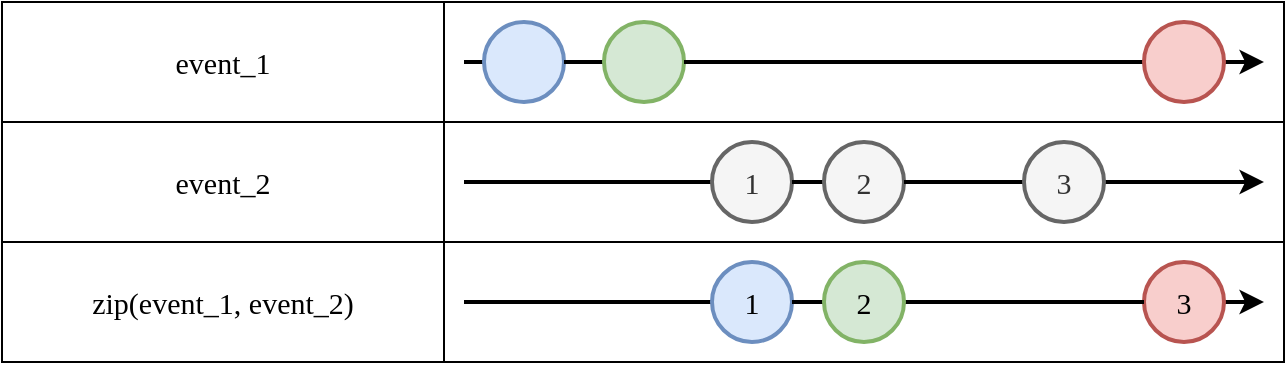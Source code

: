 <mxfile version="23.1.4" type="device">
  <diagram name="Page-1" id="dFmc4SeiALAdxSmlRPcr">
    <mxGraphModel dx="989" dy="520" grid="1" gridSize="10" guides="1" tooltips="1" connect="1" arrows="1" fold="1" page="1" pageScale="1" pageWidth="827" pageHeight="1169" math="0" shadow="0">
      <root>
        <mxCell id="0" />
        <mxCell id="1" parent="0" />
        <mxCell id="OYaM7oI7Gwu251D2yHhQ-25" value="" style="shape=table;startSize=0;container=1;collapsible=0;childLayout=tableLayout;fontSize=15;align=center;fontFamily=Lucida Console;strokeWidth=1;fillColor=none;" vertex="1" parent="1">
          <mxGeometry x="19" y="520" width="641" height="180" as="geometry" />
        </mxCell>
        <mxCell id="OYaM7oI7Gwu251D2yHhQ-43" style="shape=tableRow;horizontal=0;startSize=0;swimlaneHead=0;swimlaneBody=0;strokeColor=inherit;top=0;left=0;bottom=0;right=0;collapsible=0;dropTarget=0;fillColor=none;points=[[0,0.5],[1,0.5]];portConstraint=eastwest;fontSize=15;fontFamily=Lucida Console;strokeWidth=2;" vertex="1" parent="OYaM7oI7Gwu251D2yHhQ-25">
          <mxGeometry width="641" height="60" as="geometry" />
        </mxCell>
        <mxCell id="OYaM7oI7Gwu251D2yHhQ-44" value="event_1" style="shape=partialRectangle;html=1;whiteSpace=wrap;connectable=0;strokeColor=inherit;overflow=hidden;fillColor=none;top=0;left=0;bottom=0;right=0;pointerEvents=1;fontSize=15;fontFamily=Lucida Console;align=center;strokeWidth=2;" vertex="1" parent="OYaM7oI7Gwu251D2yHhQ-43">
          <mxGeometry width="221" height="60" as="geometry">
            <mxRectangle width="221" height="60" as="alternateBounds" />
          </mxGeometry>
        </mxCell>
        <mxCell id="OYaM7oI7Gwu251D2yHhQ-45" style="shape=partialRectangle;html=1;whiteSpace=wrap;connectable=0;strokeColor=inherit;overflow=hidden;fillColor=none;top=0;left=0;bottom=0;right=0;pointerEvents=1;fontSize=15;fontFamily=Lucida Console;align=center;strokeWidth=2;" vertex="1" parent="OYaM7oI7Gwu251D2yHhQ-43">
          <mxGeometry x="221" width="420" height="60" as="geometry">
            <mxRectangle width="420" height="60" as="alternateBounds" />
          </mxGeometry>
        </mxCell>
        <mxCell id="OYaM7oI7Gwu251D2yHhQ-26" value="" style="shape=tableRow;horizontal=0;startSize=0;swimlaneHead=0;swimlaneBody=0;strokeColor=inherit;top=0;left=0;bottom=0;right=0;collapsible=0;dropTarget=0;fillColor=none;points=[[0,0.5],[1,0.5]];portConstraint=eastwest;fontSize=15;fontFamily=Lucida Console;strokeWidth=2;" vertex="1" parent="OYaM7oI7Gwu251D2yHhQ-25">
          <mxGeometry y="60" width="641" height="60" as="geometry" />
        </mxCell>
        <mxCell id="OYaM7oI7Gwu251D2yHhQ-27" value="event_2" style="shape=partialRectangle;html=1;whiteSpace=wrap;connectable=0;strokeColor=inherit;overflow=hidden;fillColor=none;top=0;left=0;bottom=0;right=0;pointerEvents=1;fontSize=15;fontFamily=Lucida Console;align=center;strokeWidth=2;" vertex="1" parent="OYaM7oI7Gwu251D2yHhQ-26">
          <mxGeometry width="221" height="60" as="geometry">
            <mxRectangle width="221" height="60" as="alternateBounds" />
          </mxGeometry>
        </mxCell>
        <mxCell id="OYaM7oI7Gwu251D2yHhQ-28" value="" style="shape=partialRectangle;html=1;whiteSpace=wrap;connectable=0;strokeColor=inherit;overflow=hidden;fillColor=none;top=0;left=0;bottom=0;right=0;pointerEvents=1;fontSize=15;fontFamily=Lucida Console;align=center;strokeWidth=2;" vertex="1" parent="OYaM7oI7Gwu251D2yHhQ-26">
          <mxGeometry x="221" width="420" height="60" as="geometry">
            <mxRectangle width="420" height="60" as="alternateBounds" />
          </mxGeometry>
        </mxCell>
        <mxCell id="OYaM7oI7Gwu251D2yHhQ-30" value="" style="shape=tableRow;horizontal=0;startSize=0;swimlaneHead=0;swimlaneBody=0;strokeColor=inherit;top=0;left=0;bottom=0;right=0;collapsible=0;dropTarget=0;fillColor=none;points=[[0,0.5],[1,0.5]];portConstraint=eastwest;fontSize=15;fontFamily=Lucida Console;strokeWidth=2;" vertex="1" parent="OYaM7oI7Gwu251D2yHhQ-25">
          <mxGeometry y="120" width="641" height="60" as="geometry" />
        </mxCell>
        <mxCell id="OYaM7oI7Gwu251D2yHhQ-31" value="zip(event_1, event_2)" style="shape=partialRectangle;html=1;whiteSpace=wrap;connectable=0;strokeColor=inherit;overflow=hidden;fillColor=none;top=0;left=0;bottom=0;right=0;pointerEvents=1;fontSize=15;fontFamily=Lucida Console;align=center;strokeWidth=2;" vertex="1" parent="OYaM7oI7Gwu251D2yHhQ-30">
          <mxGeometry width="221" height="60" as="geometry">
            <mxRectangle width="221" height="60" as="alternateBounds" />
          </mxGeometry>
        </mxCell>
        <mxCell id="OYaM7oI7Gwu251D2yHhQ-32" value="" style="shape=partialRectangle;html=1;whiteSpace=wrap;connectable=0;strokeColor=inherit;overflow=hidden;fillColor=none;top=0;left=0;bottom=0;right=0;pointerEvents=1;fontSize=15;fontFamily=Lucida Console;align=center;strokeWidth=2;" vertex="1" parent="OYaM7oI7Gwu251D2yHhQ-30">
          <mxGeometry x="221" width="420" height="60" as="geometry">
            <mxRectangle width="420" height="60" as="alternateBounds" />
          </mxGeometry>
        </mxCell>
        <mxCell id="OYaM7oI7Gwu251D2yHhQ-38" value="" style="group;fontFamily=Lucida Console;fontSize=15;strokeWidth=2;" vertex="1" connectable="0" parent="1">
          <mxGeometry x="250" y="650" width="400" height="40" as="geometry" />
        </mxCell>
        <mxCell id="OYaM7oI7Gwu251D2yHhQ-2" value="" style="endArrow=classic;html=1;rounded=0;endFill=1;fontFamily=Lucida Console;fontSize=15;strokeWidth=2;" edge="1" parent="OYaM7oI7Gwu251D2yHhQ-38" source="OYaM7oI7Gwu251D2yHhQ-19">
          <mxGeometry width="50" height="50" relative="1" as="geometry">
            <mxPoint y="20" as="sourcePoint" />
            <mxPoint x="400" y="20" as="targetPoint" />
          </mxGeometry>
        </mxCell>
        <mxCell id="OYaM7oI7Gwu251D2yHhQ-16" value="" style="endArrow=none;html=1;rounded=0;endFill=0;fontFamily=Lucida Console;fontSize=15;strokeWidth=2;" edge="1" parent="OYaM7oI7Gwu251D2yHhQ-38" target="OYaM7oI7Gwu251D2yHhQ-15">
          <mxGeometry width="50" height="50" relative="1" as="geometry">
            <mxPoint y="20" as="sourcePoint" />
            <mxPoint x="400" y="20" as="targetPoint" />
          </mxGeometry>
        </mxCell>
        <mxCell id="OYaM7oI7Gwu251D2yHhQ-15" value="1" style="ellipse;whiteSpace=wrap;html=1;aspect=fixed;fillColor=#dae8fc;strokeColor=#6c8ebf;fontSize=15;fontFamily=Lucida Console;strokeWidth=2;" vertex="1" parent="OYaM7oI7Gwu251D2yHhQ-38">
          <mxGeometry x="124" width="40" height="40" as="geometry" />
        </mxCell>
        <mxCell id="OYaM7oI7Gwu251D2yHhQ-19" value="3" style="ellipse;whiteSpace=wrap;html=1;aspect=fixed;fillColor=#f8cecc;strokeColor=#b85450;fontSize=15;fontFamily=Lucida Console;strokeWidth=2;" vertex="1" parent="OYaM7oI7Gwu251D2yHhQ-38">
          <mxGeometry x="340" width="40" height="40" as="geometry" />
        </mxCell>
        <mxCell id="OYaM7oI7Gwu251D2yHhQ-21" value="" style="endArrow=none;html=1;rounded=0;endFill=0;fontFamily=Lucida Console;fontSize=15;strokeWidth=2;" edge="1" parent="OYaM7oI7Gwu251D2yHhQ-38" source="OYaM7oI7Gwu251D2yHhQ-15">
          <mxGeometry width="50" height="50" relative="1" as="geometry">
            <mxPoint x="80" y="20" as="sourcePoint" />
            <mxPoint x="270" y="20" as="targetPoint" />
          </mxGeometry>
        </mxCell>
        <mxCell id="OYaM7oI7Gwu251D2yHhQ-20" value="" style="endArrow=none;html=1;rounded=0;endFill=0;fontFamily=Lucida Console;fontSize=15;strokeWidth=2;" edge="1" parent="OYaM7oI7Gwu251D2yHhQ-38" target="OYaM7oI7Gwu251D2yHhQ-19">
          <mxGeometry width="50" height="50" relative="1" as="geometry">
            <mxPoint x="270" y="20" as="sourcePoint" />
            <mxPoint x="400" y="20" as="targetPoint" />
          </mxGeometry>
        </mxCell>
        <mxCell id="OYaM7oI7Gwu251D2yHhQ-59" value="2" style="ellipse;whiteSpace=wrap;html=1;aspect=fixed;fillColor=#d5e8d4;strokeColor=#82b366;fontSize=15;fontFamily=Lucida Console;strokeWidth=2;" vertex="1" parent="OYaM7oI7Gwu251D2yHhQ-38">
          <mxGeometry x="180" width="40" height="40" as="geometry" />
        </mxCell>
        <mxCell id="OYaM7oI7Gwu251D2yHhQ-39" value="" style="group;fontFamily=Lucida Console;fontSize=15;strokeWidth=2;" vertex="1" connectable="0" parent="1">
          <mxGeometry x="250" y="590" width="400" height="40" as="geometry" />
        </mxCell>
        <mxCell id="OYaM7oI7Gwu251D2yHhQ-1" value="" style="endArrow=classic;html=1;rounded=0;fontFamily=Lucida Console;fontSize=15;strokeWidth=2;" edge="1" parent="OYaM7oI7Gwu251D2yHhQ-39">
          <mxGeometry width="50" height="50" relative="1" as="geometry">
            <mxPoint x="270.0" y="20" as="sourcePoint" />
            <mxPoint x="400" y="20" as="targetPoint" />
          </mxGeometry>
        </mxCell>
        <mxCell id="OYaM7oI7Gwu251D2yHhQ-6" value="" style="endArrow=none;html=1;rounded=0;endFill=0;fontFamily=Lucida Console;fontSize=15;strokeWidth=2;" edge="1" parent="OYaM7oI7Gwu251D2yHhQ-39" target="OYaM7oI7Gwu251D2yHhQ-4">
          <mxGeometry width="50" height="50" relative="1" as="geometry">
            <mxPoint y="20" as="sourcePoint" />
            <mxPoint x="400" y="20" as="targetPoint" />
          </mxGeometry>
        </mxCell>
        <mxCell id="OYaM7oI7Gwu251D2yHhQ-4" value="1" style="ellipse;whiteSpace=wrap;html=1;aspect=fixed;fillColor=#f5f5f5;strokeColor=#666666;fontSize=15;align=center;fontFamily=Lucida Console;strokeWidth=2;fontColor=#333333;" vertex="1" parent="OYaM7oI7Gwu251D2yHhQ-39">
          <mxGeometry x="124" width="40" height="40" as="geometry" />
        </mxCell>
        <mxCell id="OYaM7oI7Gwu251D2yHhQ-9" value="" style="endArrow=none;html=1;rounded=0;endFill=0;fontFamily=Lucida Console;fontSize=15;strokeWidth=2;" edge="1" parent="OYaM7oI7Gwu251D2yHhQ-39" source="OYaM7oI7Gwu251D2yHhQ-4" target="OYaM7oI7Gwu251D2yHhQ-7">
          <mxGeometry width="50" height="50" relative="1" as="geometry">
            <mxPoint x="80" y="20" as="sourcePoint" />
            <mxPoint x="400" y="20" as="targetPoint" />
          </mxGeometry>
        </mxCell>
        <mxCell id="OYaM7oI7Gwu251D2yHhQ-7" value="2" style="ellipse;whiteSpace=wrap;html=1;aspect=fixed;fillColor=#f5f5f5;strokeColor=#666666;fontSize=15;fontFamily=Lucida Console;strokeWidth=2;fontColor=#333333;" vertex="1" parent="OYaM7oI7Gwu251D2yHhQ-39">
          <mxGeometry x="180" width="40" height="40" as="geometry" />
        </mxCell>
        <mxCell id="OYaM7oI7Gwu251D2yHhQ-10" value="" style="endArrow=none;html=1;rounded=0;endFill=0;fontFamily=Lucida Console;fontSize=15;strokeWidth=2;" edge="1" parent="OYaM7oI7Gwu251D2yHhQ-39" source="OYaM7oI7Gwu251D2yHhQ-7">
          <mxGeometry width="50" height="50" relative="1" as="geometry">
            <mxPoint x="160" y="20" as="sourcePoint" />
            <mxPoint x="270" y="20" as="targetPoint" />
          </mxGeometry>
        </mxCell>
        <mxCell id="OYaM7oI7Gwu251D2yHhQ-56" value="3" style="ellipse;whiteSpace=wrap;html=1;aspect=fixed;fillColor=#f5f5f5;strokeColor=#666666;fontSize=15;fontFamily=Lucida Console;strokeWidth=2;fontColor=#333333;" vertex="1" parent="OYaM7oI7Gwu251D2yHhQ-39">
          <mxGeometry x="280" width="40" height="40" as="geometry" />
        </mxCell>
        <mxCell id="OYaM7oI7Gwu251D2yHhQ-46" value="" style="group;fontFamily=Lucida Console;fontSize=15;strokeWidth=2;" vertex="1" connectable="0" parent="1">
          <mxGeometry x="250" y="530" width="400" height="40" as="geometry" />
        </mxCell>
        <mxCell id="OYaM7oI7Gwu251D2yHhQ-47" value="" style="endArrow=classic;html=1;rounded=0;fontFamily=Lucida Console;fontSize=15;strokeWidth=2;" edge="1" parent="OYaM7oI7Gwu251D2yHhQ-46" source="OYaM7oI7Gwu251D2yHhQ-53">
          <mxGeometry width="50" height="50" relative="1" as="geometry">
            <mxPoint y="20" as="sourcePoint" />
            <mxPoint x="400" y="20" as="targetPoint" />
          </mxGeometry>
        </mxCell>
        <mxCell id="OYaM7oI7Gwu251D2yHhQ-48" value="" style="endArrow=none;html=1;rounded=0;endFill=0;fontFamily=Lucida Console;fontSize=15;strokeWidth=2;" edge="1" parent="OYaM7oI7Gwu251D2yHhQ-46" target="OYaM7oI7Gwu251D2yHhQ-49">
          <mxGeometry width="50" height="50" relative="1" as="geometry">
            <mxPoint y="20" as="sourcePoint" />
            <mxPoint x="400" y="20" as="targetPoint" />
          </mxGeometry>
        </mxCell>
        <mxCell id="OYaM7oI7Gwu251D2yHhQ-49" value="" style="ellipse;whiteSpace=wrap;html=1;aspect=fixed;fillColor=#dae8fc;strokeColor=#6c8ebf;fontSize=15;align=center;fontFamily=Lucida Console;strokeWidth=2;" vertex="1" parent="OYaM7oI7Gwu251D2yHhQ-46">
          <mxGeometry x="10" width="40" height="40" as="geometry" />
        </mxCell>
        <mxCell id="OYaM7oI7Gwu251D2yHhQ-50" value="" style="endArrow=none;html=1;rounded=0;endFill=0;fontFamily=Lucida Console;fontSize=15;strokeWidth=2;" edge="1" parent="OYaM7oI7Gwu251D2yHhQ-46" source="OYaM7oI7Gwu251D2yHhQ-49" target="OYaM7oI7Gwu251D2yHhQ-51">
          <mxGeometry width="50" height="50" relative="1" as="geometry">
            <mxPoint x="80" y="20" as="sourcePoint" />
            <mxPoint x="400" y="20" as="targetPoint" />
          </mxGeometry>
        </mxCell>
        <mxCell id="OYaM7oI7Gwu251D2yHhQ-51" value="" style="ellipse;whiteSpace=wrap;html=1;aspect=fixed;fillColor=#d5e8d4;strokeColor=#82b366;fontSize=15;fontFamily=Lucida Console;strokeWidth=2;" vertex="1" parent="OYaM7oI7Gwu251D2yHhQ-46">
          <mxGeometry x="70" width="40" height="40" as="geometry" />
        </mxCell>
        <mxCell id="OYaM7oI7Gwu251D2yHhQ-52" value="" style="endArrow=none;html=1;rounded=0;endFill=0;fontFamily=Lucida Console;fontSize=15;strokeWidth=2;" edge="1" parent="OYaM7oI7Gwu251D2yHhQ-46" source="OYaM7oI7Gwu251D2yHhQ-51" target="OYaM7oI7Gwu251D2yHhQ-53">
          <mxGeometry width="50" height="50" relative="1" as="geometry">
            <mxPoint x="160" y="20" as="sourcePoint" />
            <mxPoint x="400" y="20" as="targetPoint" />
          </mxGeometry>
        </mxCell>
        <mxCell id="OYaM7oI7Gwu251D2yHhQ-53" value="" style="ellipse;whiteSpace=wrap;html=1;aspect=fixed;fillColor=#f8cecc;strokeColor=#b85450;fontSize=15;fontFamily=Lucida Console;strokeWidth=2;" vertex="1" parent="OYaM7oI7Gwu251D2yHhQ-46">
          <mxGeometry x="340" width="40" height="40" as="geometry" />
        </mxCell>
      </root>
    </mxGraphModel>
  </diagram>
</mxfile>
